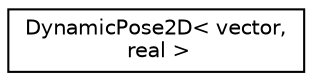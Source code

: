 digraph "Graphical Class Hierarchy"
{
 // INTERACTIVE_SVG=YES
  edge [fontname="Helvetica",fontsize="10",labelfontname="Helvetica",labelfontsize="10"];
  node [fontname="Helvetica",fontsize="10",shape=record];
  rankdir="LR";
  Node1 [label="DynamicPose2D\< vector,\l real \>",height=0.2,width=0.4,color="black", fillcolor="white", style="filled",URL="$d0/d5c/class_dynamic_pose2_d.html",tooltip="A 2D Pose class. "];
}
